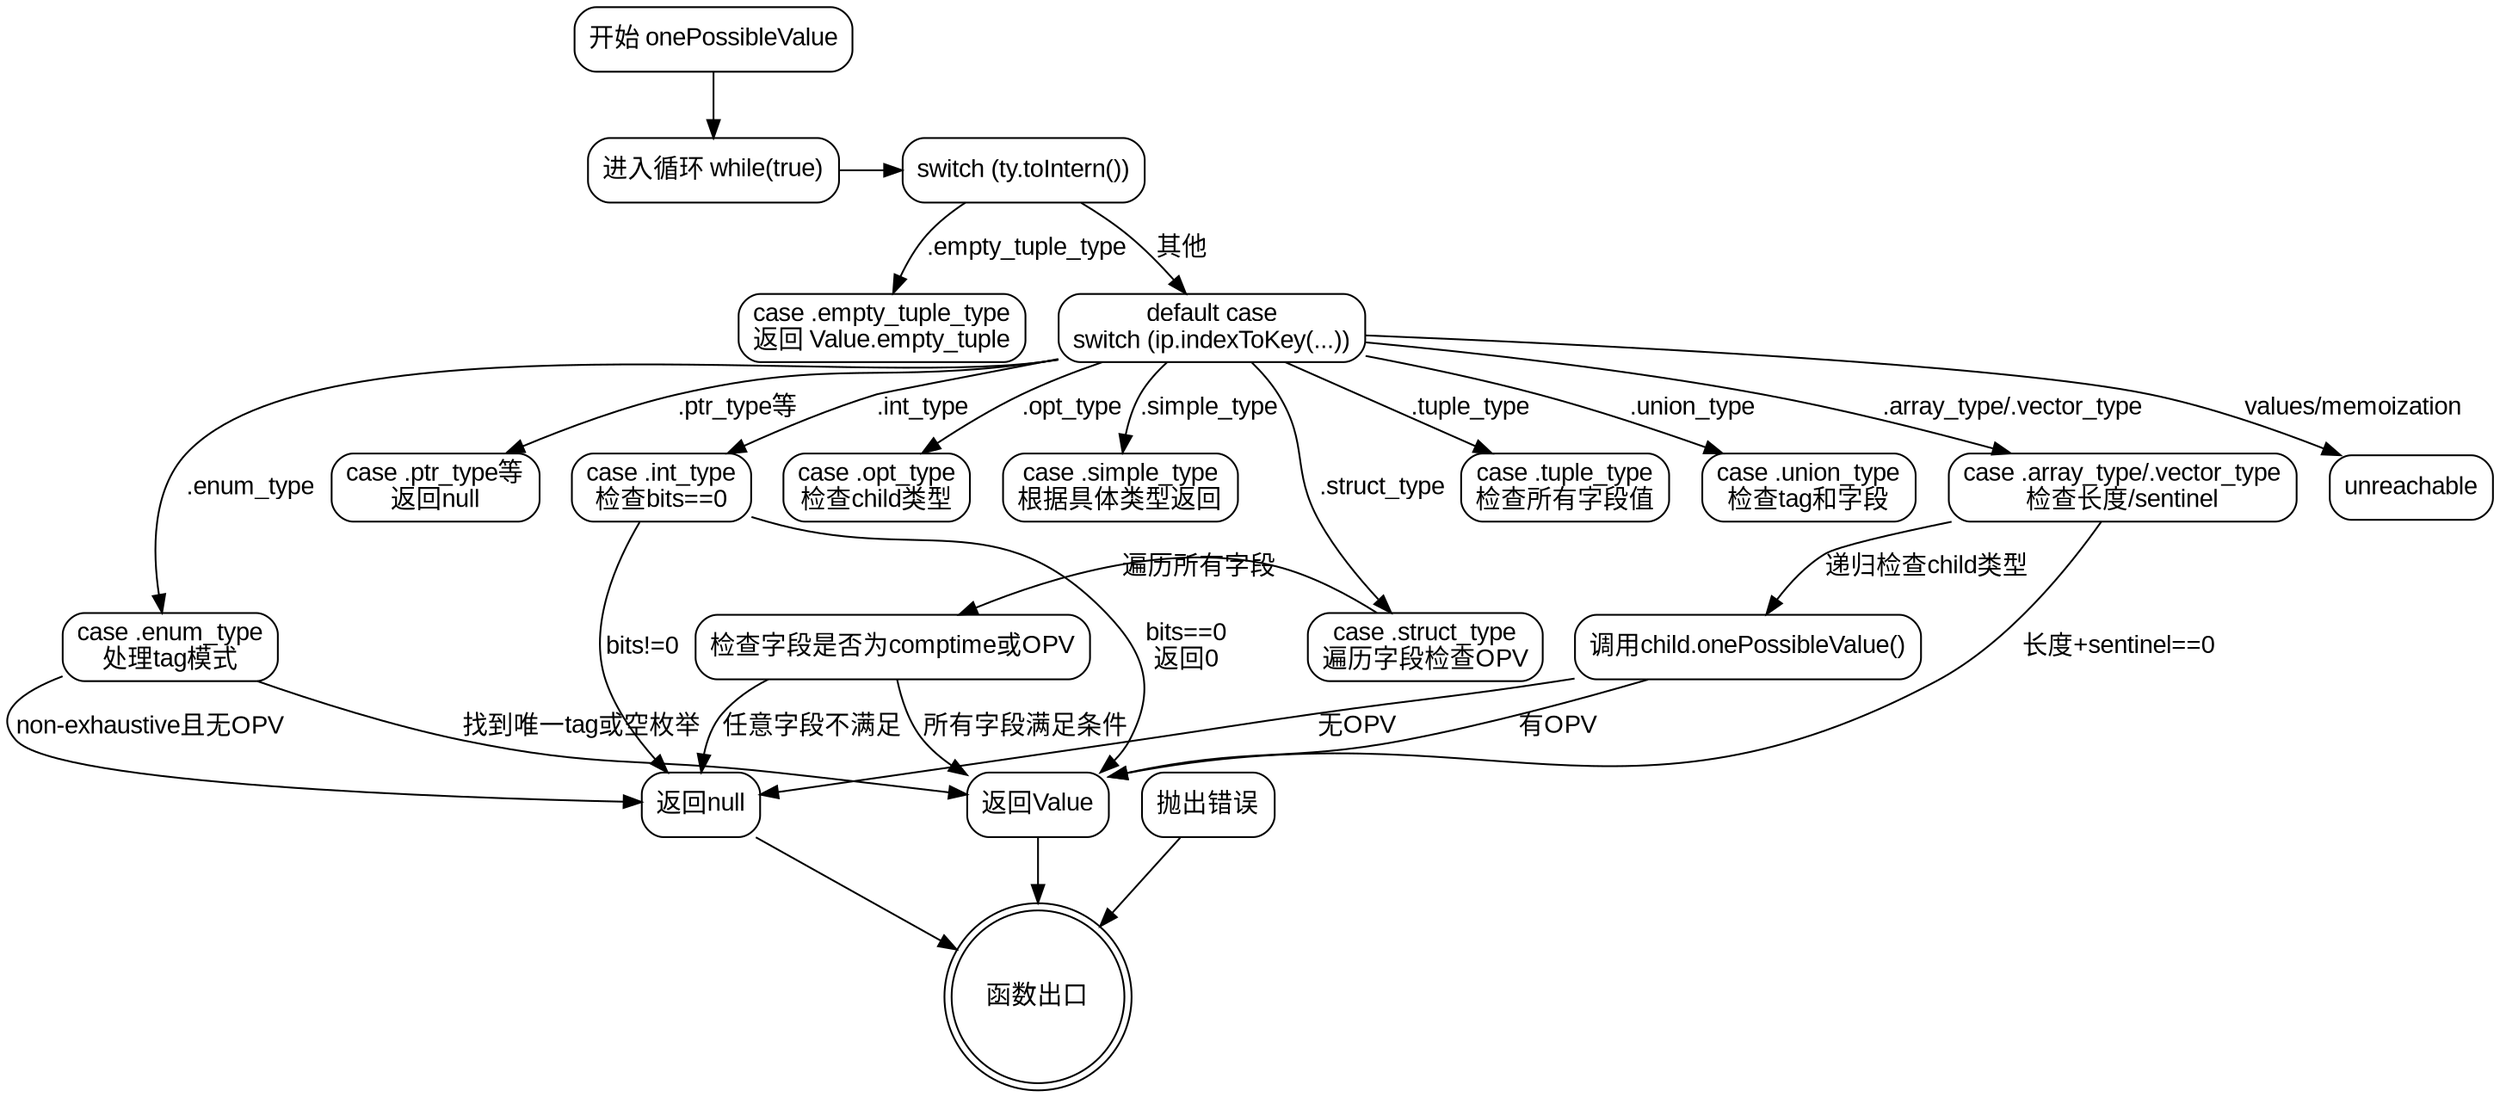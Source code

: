 
digraph flowchart {
    node [shape=rectangle, style="rounded", fontname="Arial"];
    edge [fontname="Arial"];

    start [label="开始 onePossibleValue"];
    loop [label="进入循环 while(true)"];
    switch_ty [label="switch (ty.toIntern())"];
    empty_tuple [label="case .empty_tuple_type\n返回 Value.empty_tuple"];
    default_case [label="default case\nswitch (ip.indexToKey(...))"];
    
    // 主要类型分支
    int_type [label="case .int_type\n检查bits==0"];
    ptr_types [label="case .ptr_type等\n返回null"];
    array_vec [label="case .array_type/.vector_type\n检查长度/sentinel"];
    opt_type [label="case .opt_type\n检查child类型"];
    simple_type [label="case .simple_type\n根据具体类型返回"];
    struct_type [label="case .struct_type\n遍历字段检查OPV"];
    tuple_type [label="case .tuple_type\n检查所有字段值"];
    union_type [label="case .union_type\n检查tag和字段"];
    enum_type [label="case .enum_type\n处理tag模式"];

    // 结果节点
    return_val [label="返回Value"];
    return_null [label="返回null"];
    return_error [label="抛出错误"];
    unreachable [label="unreachable"];

    // 结构连接
    start -> loop;
    loop -> switch_ty;
    
    switch_ty -> empty_tuple [label=".empty_tuple_type"];
    switch_ty -> default_case [label="其他"];
    
    default_case -> int_type [label=".int_type"];
    default_case -> ptr_types [label=".ptr_type等"];
    default_case -> array_vec [label=".array_type/.vector_type"];
    default_case -> opt_type [label=".opt_type"];
    default_case -> simple_type [label=".simple_type"];
    default_case -> struct_type [label=".struct_type"];
    default_case -> tuple_type [label=".tuple_type"];
    default_case -> union_type [label=".union_type"];
    default_case -> enum_type [label=".enum_type"];
    default_case -> unreachable [label="values/memoization"];

    // int_type分支
    int_type -> return_val [label="bits==0\n返回0"];
    int_type -> return_null [label="bits!=0"];

    // array/vector分支
    array_vec -> return_val [label="长度+sentinel==0"];
    array_vec -> check_child [label="递归检查child类型"];
    check_child [label="调用child.onePossibleValue()"];
    check_child -> return_val [label="有OPV"];
    check_child -> return_null [label="无OPV"];

    // struct_type分支
    struct_type -> check_fields [label="遍历所有字段"];
    check_fields [label="检查字段是否为comptime或OPV"];
    check_fields -> return_val [label="所有字段满足条件"];
    check_fields -> return_null [label="任意字段不满足"];

    // enum_type分支
    enum_type -> return_null [label="non-exhaustive且无OPV"];
    enum_type -> return_val [label="找到唯一tag或空枚举"];

    // 公共出口
    return_val -> end;
    return_null -> end;
    return_error -> end;
    
    end [label="函数出口", shape=doublecircle];
    
    // 隐藏边处理布局
    edge [style=invis];
    {rank=same; loop switch_ty}
    {rank=same; int_type ptr_types array_vec opt_type}
    {rank=same; check_child struct_type check_fields}
}
